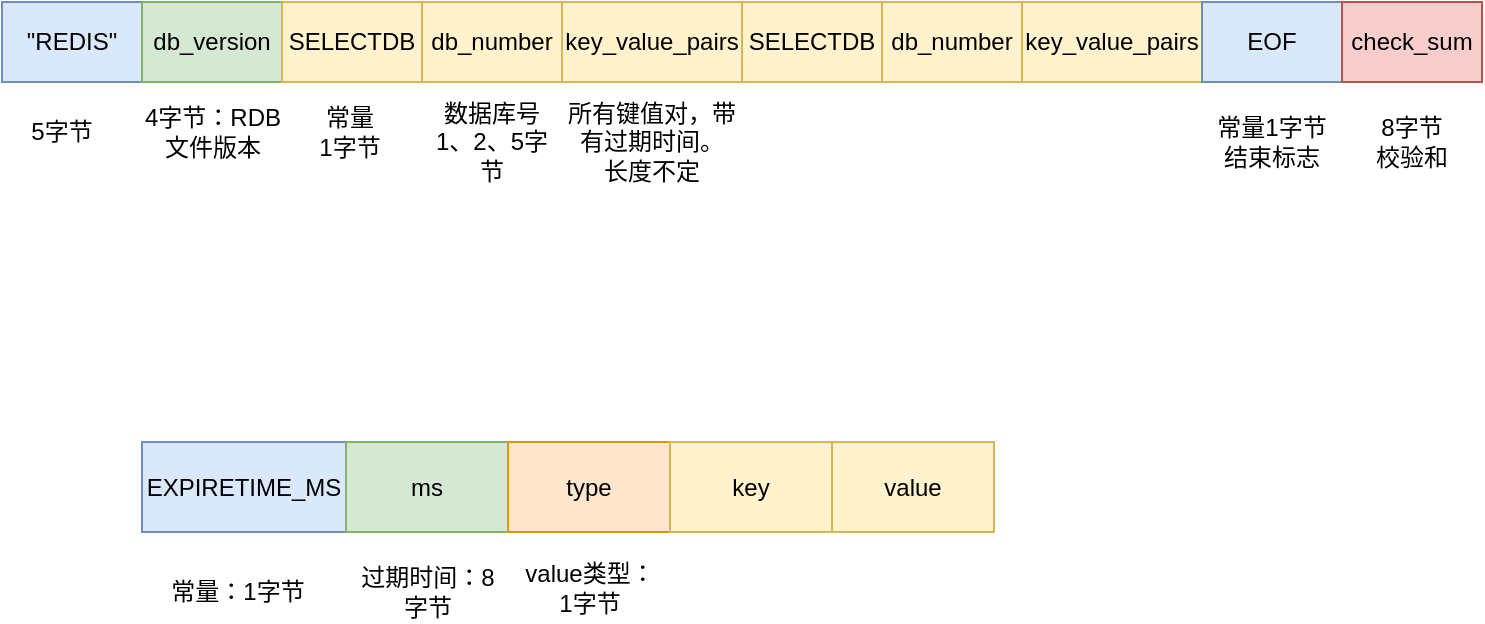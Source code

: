<mxfile version="26.1.0">
  <diagram name="第 1 页" id="fXM0uCMqJM0664jHBCFd">
    <mxGraphModel dx="1026" dy="684" grid="0" gridSize="10" guides="1" tooltips="1" connect="1" arrows="1" fold="1" page="1" pageScale="1" pageWidth="827" pageHeight="1169" math="0" shadow="0">
      <root>
        <mxCell id="0" />
        <mxCell id="1" parent="0" />
        <mxCell id="aiFn7cLQpYImXhf1txMJ-1" value="&quot;REDIS&quot;" style="rounded=0;whiteSpace=wrap;html=1;fillColor=#dae8fc;strokeColor=#6c8ebf;" parent="1" vertex="1">
          <mxGeometry x="53" y="236" width="70" height="40" as="geometry" />
        </mxCell>
        <mxCell id="aiFn7cLQpYImXhf1txMJ-2" value="db_version" style="rounded=0;whiteSpace=wrap;html=1;fillColor=#d5e8d4;strokeColor=#82b366;" parent="1" vertex="1">
          <mxGeometry x="123" y="236" width="70" height="40" as="geometry" />
        </mxCell>
        <mxCell id="aiFn7cLQpYImXhf1txMJ-3" value="SELECTDB" style="rounded=0;whiteSpace=wrap;html=1;fillColor=#fff2cc;strokeColor=#d6b656;" parent="1" vertex="1">
          <mxGeometry x="193" y="236" width="70" height="40" as="geometry" />
        </mxCell>
        <mxCell id="aiFn7cLQpYImXhf1txMJ-4" value="db_number" style="rounded=0;whiteSpace=wrap;html=1;fillColor=#fff2cc;strokeColor=#d6b656;" parent="1" vertex="1">
          <mxGeometry x="263" y="236" width="70" height="40" as="geometry" />
        </mxCell>
        <mxCell id="aiFn7cLQpYImXhf1txMJ-5" value="key_value_pairs" style="rounded=0;whiteSpace=wrap;html=1;fillColor=#fff2cc;strokeColor=#d6b656;" parent="1" vertex="1">
          <mxGeometry x="333" y="236" width="90" height="40" as="geometry" />
        </mxCell>
        <mxCell id="aiFn7cLQpYImXhf1txMJ-6" value="SELECTDB" style="rounded=0;whiteSpace=wrap;html=1;fillColor=#fff2cc;strokeColor=#d6b656;" parent="1" vertex="1">
          <mxGeometry x="423" y="236" width="70" height="40" as="geometry" />
        </mxCell>
        <mxCell id="aiFn7cLQpYImXhf1txMJ-7" value="db_number" style="rounded=0;whiteSpace=wrap;html=1;fillColor=#fff2cc;strokeColor=#d6b656;" parent="1" vertex="1">
          <mxGeometry x="493" y="236" width="70" height="40" as="geometry" />
        </mxCell>
        <mxCell id="aiFn7cLQpYImXhf1txMJ-8" value="key_value_pairs" style="rounded=0;whiteSpace=wrap;html=1;fillColor=#fff2cc;strokeColor=#d6b656;" parent="1" vertex="1">
          <mxGeometry x="563" y="236" width="90" height="40" as="geometry" />
        </mxCell>
        <mxCell id="aiFn7cLQpYImXhf1txMJ-9" value="EOF" style="rounded=0;whiteSpace=wrap;html=1;fillColor=#dae8fc;strokeColor=#6c8ebf;" parent="1" vertex="1">
          <mxGeometry x="653" y="236" width="70" height="40" as="geometry" />
        </mxCell>
        <mxCell id="aiFn7cLQpYImXhf1txMJ-10" value="check_sum" style="rounded=0;whiteSpace=wrap;html=1;fillColor=#f8cecc;strokeColor=#b85450;" parent="1" vertex="1">
          <mxGeometry x="723" y="236" width="70" height="40" as="geometry" />
        </mxCell>
        <mxCell id="aiFn7cLQpYImXhf1txMJ-11" value="5字节" style="text;html=1;align=center;verticalAlign=middle;whiteSpace=wrap;rounded=0;" parent="1" vertex="1">
          <mxGeometry x="53" y="286" width="60" height="30" as="geometry" />
        </mxCell>
        <mxCell id="aiFn7cLQpYImXhf1txMJ-12" value="4字节：RDB文件版本" style="text;html=1;align=center;verticalAlign=middle;whiteSpace=wrap;rounded=0;" parent="1" vertex="1">
          <mxGeometry x="120.5" y="286" width="75" height="30" as="geometry" />
        </mxCell>
        <mxCell id="aiFn7cLQpYImXhf1txMJ-13" value="常量&lt;div&gt;1字节&lt;/div&gt;" style="text;html=1;align=center;verticalAlign=middle;whiteSpace=wrap;rounded=0;" parent="1" vertex="1">
          <mxGeometry x="197" y="286" width="60" height="30" as="geometry" />
        </mxCell>
        <mxCell id="aiFn7cLQpYImXhf1txMJ-14" value="数据库号&lt;div&gt;1、2、5字节&lt;/div&gt;" style="text;html=1;align=center;verticalAlign=middle;whiteSpace=wrap;rounded=0;" parent="1" vertex="1">
          <mxGeometry x="268" y="291" width="60" height="30" as="geometry" />
        </mxCell>
        <mxCell id="aiFn7cLQpYImXhf1txMJ-15" value="所有键值对，带有过期时间。&lt;div&gt;长度不定&lt;/div&gt;" style="text;html=1;align=center;verticalAlign=middle;whiteSpace=wrap;rounded=0;" parent="1" vertex="1">
          <mxGeometry x="333" y="286" width="90" height="40" as="geometry" />
        </mxCell>
        <mxCell id="aiFn7cLQpYImXhf1txMJ-16" value="常量1字节&lt;div&gt;结束标志&lt;/div&gt;" style="text;html=1;align=center;verticalAlign=middle;whiteSpace=wrap;rounded=0;" parent="1" vertex="1">
          <mxGeometry x="658" y="291" width="60" height="30" as="geometry" />
        </mxCell>
        <mxCell id="aiFn7cLQpYImXhf1txMJ-17" value="8字节&lt;div&gt;校验和&lt;/div&gt;" style="text;html=1;align=center;verticalAlign=middle;whiteSpace=wrap;rounded=0;" parent="1" vertex="1">
          <mxGeometry x="728" y="291" width="60" height="30" as="geometry" />
        </mxCell>
        <mxCell id="1SNLjzUBrgMsZHt43EaR-1" value="EXPIRETIME_MS" style="rounded=0;whiteSpace=wrap;html=1;fillColor=#dae8fc;strokeColor=#6c8ebf;" vertex="1" parent="1">
          <mxGeometry x="123" y="456" width="102" height="45" as="geometry" />
        </mxCell>
        <mxCell id="1SNLjzUBrgMsZHt43EaR-2" value="ms" style="rounded=0;whiteSpace=wrap;html=1;fillColor=#d5e8d4;strokeColor=#82b366;" vertex="1" parent="1">
          <mxGeometry x="225" y="456" width="81" height="45" as="geometry" />
        </mxCell>
        <mxCell id="1SNLjzUBrgMsZHt43EaR-3" value="type" style="rounded=0;whiteSpace=wrap;html=1;fillColor=#ffe6cc;strokeColor=#d79b00;" vertex="1" parent="1">
          <mxGeometry x="306" y="456" width="81" height="45" as="geometry" />
        </mxCell>
        <mxCell id="1SNLjzUBrgMsZHt43EaR-4" value="key" style="rounded=0;whiteSpace=wrap;html=1;fillColor=#fff2cc;strokeColor=#d6b656;" vertex="1" parent="1">
          <mxGeometry x="387" y="456" width="81" height="45" as="geometry" />
        </mxCell>
        <mxCell id="1SNLjzUBrgMsZHt43EaR-5" value="value" style="rounded=0;whiteSpace=wrap;html=1;fillColor=#fff2cc;strokeColor=#d6b656;" vertex="1" parent="1">
          <mxGeometry x="468" y="456" width="81" height="45" as="geometry" />
        </mxCell>
        <mxCell id="1SNLjzUBrgMsZHt43EaR-6" value="常量：1字节" style="text;html=1;align=center;verticalAlign=middle;whiteSpace=wrap;rounded=0;" vertex="1" parent="1">
          <mxGeometry x="136" y="516" width="70" height="30" as="geometry" />
        </mxCell>
        <mxCell id="1SNLjzUBrgMsZHt43EaR-7" value="过期时间：8字节" style="text;html=1;align=center;verticalAlign=middle;whiteSpace=wrap;rounded=0;" vertex="1" parent="1">
          <mxGeometry x="230.5" y="516" width="70" height="30" as="geometry" />
        </mxCell>
        <mxCell id="1SNLjzUBrgMsZHt43EaR-8" value="value类型：1字节" style="text;html=1;align=center;verticalAlign=middle;whiteSpace=wrap;rounded=0;" vertex="1" parent="1">
          <mxGeometry x="311.5" y="514" width="70" height="30" as="geometry" />
        </mxCell>
      </root>
    </mxGraphModel>
  </diagram>
</mxfile>
